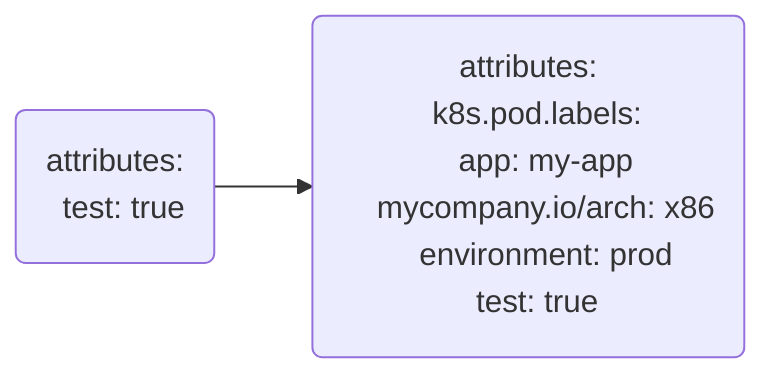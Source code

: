 flowchart LR
    log8(attributes:
&nbsp;&nbsp;test: true
    )
    log9(attributes:
&nbsp;&nbsp;k8s.pod.labels:
&nbsp;&nbsp;&nbsp;&nbsp;app: my-app
&nbsp;&nbsp;&nbsp;&nbsp;mycompany.io/arch: x86
&nbsp;&nbsp;&nbsp;&nbsp;environment: prod
&nbsp;&nbsp;test: true
    )
    log8 --> log9